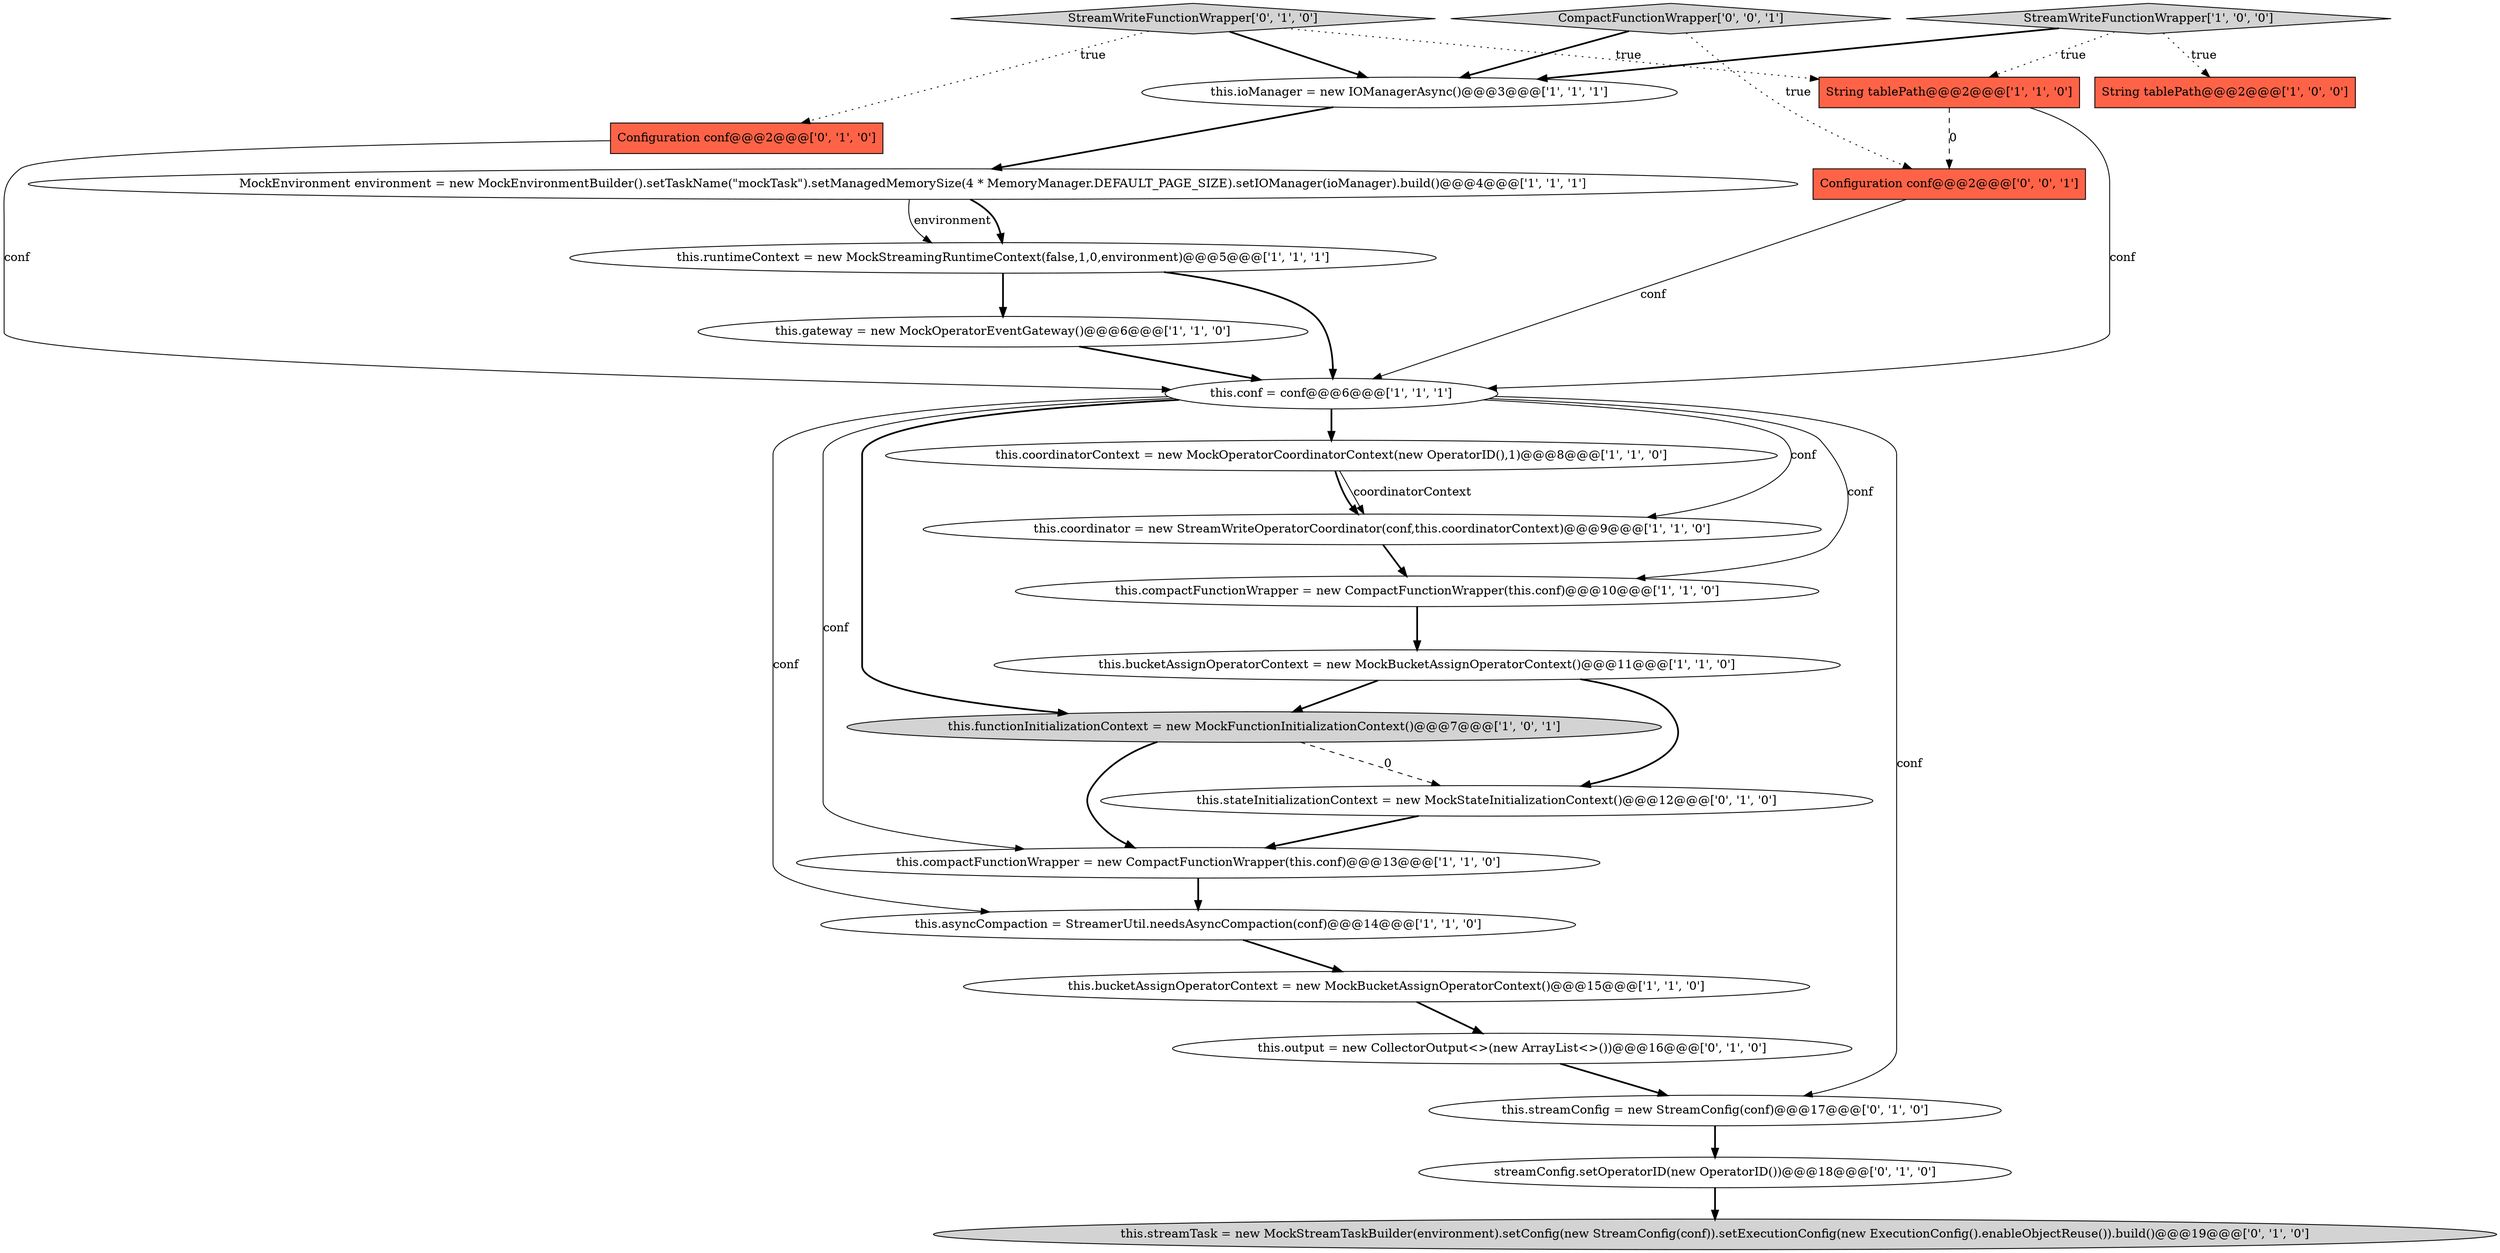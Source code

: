 digraph {
12 [style = filled, label = "this.bucketAssignOperatorContext = new MockBucketAssignOperatorContext()@@@15@@@['1', '1', '0']", fillcolor = white, shape = ellipse image = "AAA0AAABBB1BBB"];
13 [style = filled, label = "this.runtimeContext = new MockStreamingRuntimeContext(false,1,0,environment)@@@5@@@['1', '1', '1']", fillcolor = white, shape = ellipse image = "AAA0AAABBB1BBB"];
6 [style = filled, label = "this.gateway = new MockOperatorEventGateway()@@@6@@@['1', '1', '0']", fillcolor = white, shape = ellipse image = "AAA0AAABBB1BBB"];
2 [style = filled, label = "this.coordinator = new StreamWriteOperatorCoordinator(conf,this.coordinatorContext)@@@9@@@['1', '1', '0']", fillcolor = white, shape = ellipse image = "AAA0AAABBB1BBB"];
16 [style = filled, label = "this.streamTask = new MockStreamTaskBuilder(environment).setConfig(new StreamConfig(conf)).setExecutionConfig(new ExecutionConfig().enableObjectReuse()).build()@@@19@@@['0', '1', '0']", fillcolor = lightgray, shape = ellipse image = "AAA1AAABBB2BBB"];
1 [style = filled, label = "MockEnvironment environment = new MockEnvironmentBuilder().setTaskName(\"mockTask\").setManagedMemorySize(4 * MemoryManager.DEFAULT_PAGE_SIZE).setIOManager(ioManager).build()@@@4@@@['1', '1', '1']", fillcolor = white, shape = ellipse image = "AAA0AAABBB1BBB"];
0 [style = filled, label = "this.compactFunctionWrapper = new CompactFunctionWrapper(this.conf)@@@13@@@['1', '1', '0']", fillcolor = white, shape = ellipse image = "AAA0AAABBB1BBB"];
11 [style = filled, label = "StreamWriteFunctionWrapper['1', '0', '0']", fillcolor = lightgray, shape = diamond image = "AAA0AAABBB1BBB"];
23 [style = filled, label = "CompactFunctionWrapper['0', '0', '1']", fillcolor = lightgray, shape = diamond image = "AAA0AAABBB3BBB"];
14 [style = filled, label = "this.bucketAssignOperatorContext = new MockBucketAssignOperatorContext()@@@11@@@['1', '1', '0']", fillcolor = white, shape = ellipse image = "AAA0AAABBB1BBB"];
7 [style = filled, label = "this.compactFunctionWrapper = new CompactFunctionWrapper(this.conf)@@@10@@@['1', '1', '0']", fillcolor = white, shape = ellipse image = "AAA0AAABBB1BBB"];
5 [style = filled, label = "this.asyncCompaction = StreamerUtil.needsAsyncCompaction(conf)@@@14@@@['1', '1', '0']", fillcolor = white, shape = ellipse image = "AAA0AAABBB1BBB"];
20 [style = filled, label = "Configuration conf@@@2@@@['0', '1', '0']", fillcolor = tomato, shape = box image = "AAA0AAABBB2BBB"];
18 [style = filled, label = "this.output = new CollectorOutput<>(new ArrayList<>())@@@16@@@['0', '1', '0']", fillcolor = white, shape = ellipse image = "AAA1AAABBB2BBB"];
15 [style = filled, label = "this.functionInitializationContext = new MockFunctionInitializationContext()@@@7@@@['1', '0', '1']", fillcolor = lightgray, shape = ellipse image = "AAA0AAABBB1BBB"];
24 [style = filled, label = "Configuration conf@@@2@@@['0', '0', '1']", fillcolor = tomato, shape = box image = "AAA0AAABBB3BBB"];
9 [style = filled, label = "this.coordinatorContext = new MockOperatorCoordinatorContext(new OperatorID(),1)@@@8@@@['1', '1', '0']", fillcolor = white, shape = ellipse image = "AAA0AAABBB1BBB"];
4 [style = filled, label = "this.ioManager = new IOManagerAsync()@@@3@@@['1', '1', '1']", fillcolor = white, shape = ellipse image = "AAA0AAABBB1BBB"];
3 [style = filled, label = "this.conf = conf@@@6@@@['1', '1', '1']", fillcolor = white, shape = ellipse image = "AAA0AAABBB1BBB"];
22 [style = filled, label = "streamConfig.setOperatorID(new OperatorID())@@@18@@@['0', '1', '0']", fillcolor = white, shape = ellipse image = "AAA1AAABBB2BBB"];
21 [style = filled, label = "StreamWriteFunctionWrapper['0', '1', '0']", fillcolor = lightgray, shape = diamond image = "AAA0AAABBB2BBB"];
8 [style = filled, label = "String tablePath@@@2@@@['1', '0', '0']", fillcolor = tomato, shape = box image = "AAA0AAABBB1BBB"];
17 [style = filled, label = "this.stateInitializationContext = new MockStateInitializationContext()@@@12@@@['0', '1', '0']", fillcolor = white, shape = ellipse image = "AAA1AAABBB2BBB"];
10 [style = filled, label = "String tablePath@@@2@@@['1', '1', '0']", fillcolor = tomato, shape = box image = "AAA0AAABBB1BBB"];
19 [style = filled, label = "this.streamConfig = new StreamConfig(conf)@@@17@@@['0', '1', '0']", fillcolor = white, shape = ellipse image = "AAA1AAABBB2BBB"];
14->17 [style = bold, label=""];
15->17 [style = dashed, label="0"];
3->19 [style = solid, label="conf"];
11->4 [style = bold, label=""];
1->13 [style = solid, label="environment"];
11->10 [style = dotted, label="true"];
3->0 [style = solid, label="conf"];
2->7 [style = bold, label=""];
9->2 [style = solid, label="coordinatorContext"];
3->7 [style = solid, label="conf"];
10->3 [style = solid, label="conf"];
13->6 [style = bold, label=""];
9->2 [style = bold, label=""];
22->16 [style = bold, label=""];
23->24 [style = dotted, label="true"];
19->22 [style = bold, label=""];
21->10 [style = dotted, label="true"];
21->20 [style = dotted, label="true"];
4->1 [style = bold, label=""];
7->14 [style = bold, label=""];
3->5 [style = solid, label="conf"];
11->8 [style = dotted, label="true"];
10->24 [style = dashed, label="0"];
15->0 [style = bold, label=""];
18->19 [style = bold, label=""];
3->2 [style = solid, label="conf"];
3->9 [style = bold, label=""];
6->3 [style = bold, label=""];
12->18 [style = bold, label=""];
3->15 [style = bold, label=""];
24->3 [style = solid, label="conf"];
20->3 [style = solid, label="conf"];
13->3 [style = bold, label=""];
5->12 [style = bold, label=""];
0->5 [style = bold, label=""];
21->4 [style = bold, label=""];
14->15 [style = bold, label=""];
23->4 [style = bold, label=""];
17->0 [style = bold, label=""];
1->13 [style = bold, label=""];
}
